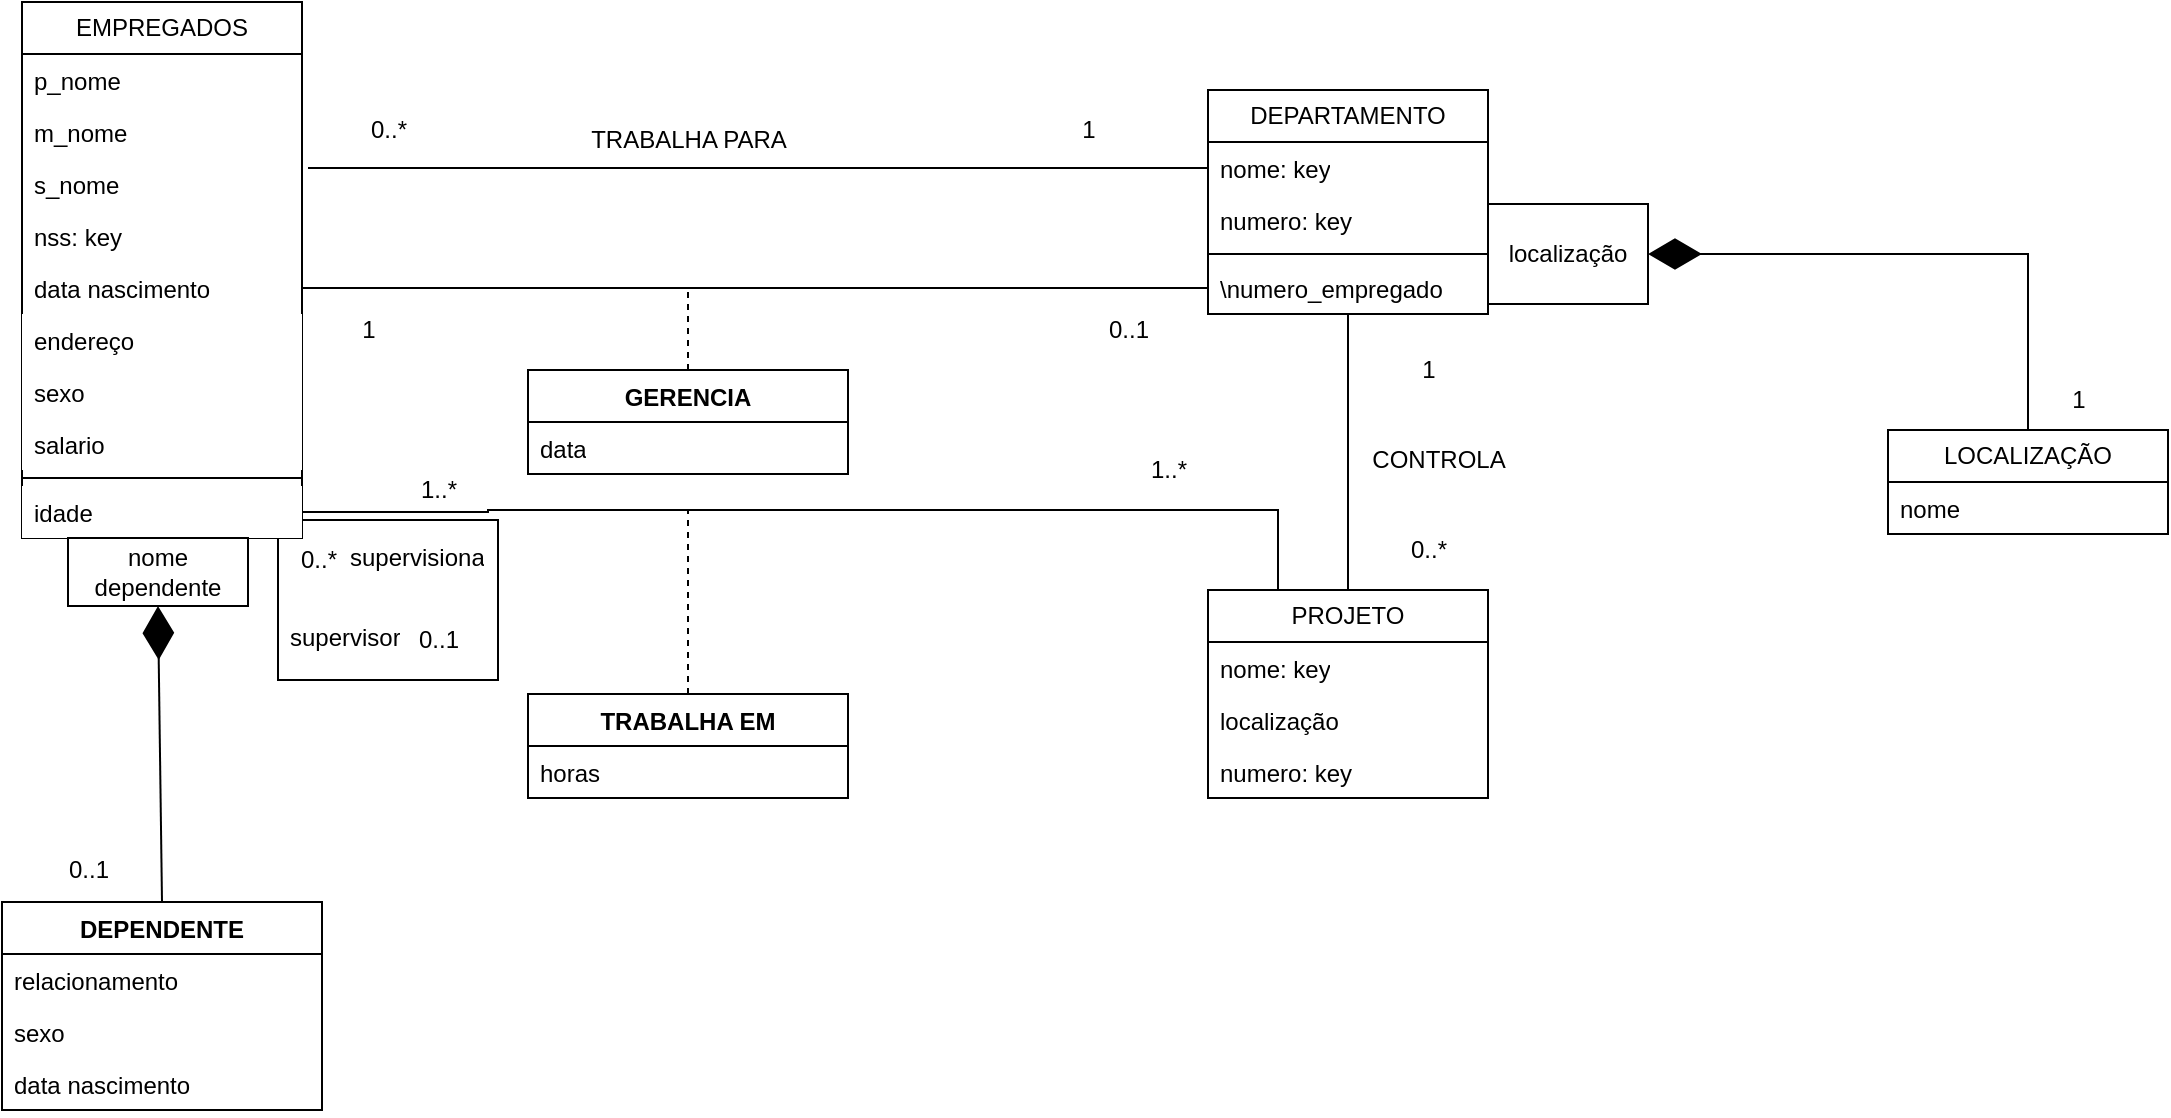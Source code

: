 <mxfile version="21.1.4" type="github">
  <diagram name="Página-1" id="-hnQx8b8tFC7QhW6Capt">
    <mxGraphModel dx="2245" dy="1703" grid="1" gridSize="10" guides="1" tooltips="1" connect="1" arrows="1" fold="1" page="1" pageScale="1" pageWidth="827" pageHeight="1169" math="0" shadow="0">
      <root>
        <mxCell id="0" />
        <mxCell id="1" parent="0" />
        <mxCell id="-8LRKvyMLUlpvwCdss0p-87" value="" style="html=1;whiteSpace=wrap;" vertex="1" parent="1">
          <mxGeometry x="-425" y="-65" width="110" height="80" as="geometry" />
        </mxCell>
        <mxCell id="-8LRKvyMLUlpvwCdss0p-2" value="DEPARTAMENTO" style="swimlane;fontStyle=0;childLayout=stackLayout;horizontal=1;startSize=26;horizontalStack=0;resizeParent=1;resizeParentMax=0;resizeLast=0;collapsible=1;marginBottom=0;whiteSpace=wrap;html=1;" vertex="1" parent="1">
          <mxGeometry x="40" y="-280" width="140" height="112" as="geometry" />
        </mxCell>
        <mxCell id="-8LRKvyMLUlpvwCdss0p-3" value="nome: key" style="text;align=left;verticalAlign=top;spacingLeft=4;spacingRight=4;overflow=hidden;rotatable=0;points=[[0,0.5],[1,0.5]];portConstraint=eastwest;whiteSpace=wrap;html=1;" vertex="1" parent="-8LRKvyMLUlpvwCdss0p-2">
          <mxGeometry y="26" width="140" height="26" as="geometry" />
        </mxCell>
        <mxCell id="-8LRKvyMLUlpvwCdss0p-4" value="numero: key" style="text;align=left;verticalAlign=top;spacingLeft=4;spacingRight=4;overflow=hidden;rotatable=0;points=[[0,0.5],[1,0.5]];portConstraint=eastwest;whiteSpace=wrap;html=1;" vertex="1" parent="-8LRKvyMLUlpvwCdss0p-2">
          <mxGeometry y="52" width="140" height="26" as="geometry" />
        </mxCell>
        <mxCell id="-8LRKvyMLUlpvwCdss0p-72" value="" style="line;strokeWidth=1;align=left;verticalAlign=middle;spacingTop=-1;spacingLeft=3;spacingRight=3;rotatable=0;labelPosition=right;points=[];portConstraint=eastwest;" vertex="1" parent="-8LRKvyMLUlpvwCdss0p-2">
          <mxGeometry y="78" width="140" height="8" as="geometry" />
        </mxCell>
        <mxCell id="-8LRKvyMLUlpvwCdss0p-10" value="\numero_empregado" style="text;align=left;verticalAlign=top;spacingLeft=4;spacingRight=4;overflow=hidden;rotatable=0;points=[[0,0.5],[1,0.5]];portConstraint=eastwest;whiteSpace=wrap;html=1;" vertex="1" parent="-8LRKvyMLUlpvwCdss0p-2">
          <mxGeometry y="86" width="140" height="26" as="geometry" />
        </mxCell>
        <mxCell id="-8LRKvyMLUlpvwCdss0p-17" value="LOCALIZAÇÃO" style="swimlane;fontStyle=0;childLayout=stackLayout;horizontal=1;startSize=26;fillColor=none;horizontalStack=0;resizeParent=1;resizeParentMax=0;resizeLast=0;collapsible=1;marginBottom=0;whiteSpace=wrap;html=1;" vertex="1" parent="1">
          <mxGeometry x="380" y="-110" width="140" height="52" as="geometry" />
        </mxCell>
        <mxCell id="-8LRKvyMLUlpvwCdss0p-18" value="nome" style="text;strokeColor=none;fillColor=none;align=left;verticalAlign=top;spacingLeft=4;spacingRight=4;overflow=hidden;rotatable=0;points=[[0,0.5],[1,0.5]];portConstraint=eastwest;whiteSpace=wrap;html=1;" vertex="1" parent="-8LRKvyMLUlpvwCdss0p-17">
          <mxGeometry y="26" width="140" height="26" as="geometry" />
        </mxCell>
        <mxCell id="-8LRKvyMLUlpvwCdss0p-30" style="rounded=0;orthogonalLoop=1;jettySize=auto;html=1;endArrow=none;endFill=0;" edge="1" parent="1" source="-8LRKvyMLUlpvwCdss0p-23" target="-8LRKvyMLUlpvwCdss0p-10">
          <mxGeometry relative="1" as="geometry">
            <mxPoint x="110" y="-142" as="targetPoint" />
          </mxGeometry>
        </mxCell>
        <mxCell id="-8LRKvyMLUlpvwCdss0p-23" value="PROJETO" style="swimlane;fontStyle=0;childLayout=stackLayout;horizontal=1;startSize=26;horizontalStack=0;resizeParent=1;resizeParentMax=0;resizeLast=0;collapsible=1;marginBottom=0;whiteSpace=wrap;html=1;" vertex="1" parent="1">
          <mxGeometry x="40" y="-30" width="140" height="104" as="geometry" />
        </mxCell>
        <mxCell id="-8LRKvyMLUlpvwCdss0p-24" value="nome: key" style="text;align=left;verticalAlign=top;spacingLeft=4;spacingRight=4;overflow=hidden;rotatable=0;points=[[0,0.5],[1,0.5]];portConstraint=eastwest;whiteSpace=wrap;html=1;" vertex="1" parent="-8LRKvyMLUlpvwCdss0p-23">
          <mxGeometry y="26" width="140" height="26" as="geometry" />
        </mxCell>
        <mxCell id="-8LRKvyMLUlpvwCdss0p-102" value="localização" style="text;strokeColor=none;fillColor=none;align=left;verticalAlign=top;spacingLeft=4;spacingRight=4;overflow=hidden;rotatable=0;points=[[0,0.5],[1,0.5]];portConstraint=eastwest;whiteSpace=wrap;html=1;" vertex="1" parent="-8LRKvyMLUlpvwCdss0p-23">
          <mxGeometry y="52" width="140" height="26" as="geometry" />
        </mxCell>
        <mxCell id="-8LRKvyMLUlpvwCdss0p-25" value="numero: key" style="text;align=left;verticalAlign=top;spacingLeft=4;spacingRight=4;overflow=hidden;rotatable=0;points=[[0,0.5],[1,0.5]];portConstraint=eastwest;whiteSpace=wrap;html=1;" vertex="1" parent="-8LRKvyMLUlpvwCdss0p-23">
          <mxGeometry y="78" width="140" height="26" as="geometry" />
        </mxCell>
        <mxCell id="-8LRKvyMLUlpvwCdss0p-31" value="CONTROLA" style="text;html=1;align=center;verticalAlign=middle;resizable=0;points=[];autosize=1;" vertex="1" parent="1">
          <mxGeometry x="110" y="-110" width="90" height="30" as="geometry" />
        </mxCell>
        <mxCell id="-8LRKvyMLUlpvwCdss0p-53" style="edgeStyle=orthogonalEdgeStyle;rounded=0;orthogonalLoop=1;jettySize=auto;html=1;endArrow=none;endFill=0;dashed=1;" edge="1" parent="1" source="-8LRKvyMLUlpvwCdss0p-32">
          <mxGeometry relative="1" as="geometry">
            <mxPoint x="-220" y="-180" as="targetPoint" />
          </mxGeometry>
        </mxCell>
        <mxCell id="-8LRKvyMLUlpvwCdss0p-32" value="GERENCIA" style="swimlane;fontStyle=1;align=center;verticalAlign=top;childLayout=stackLayout;horizontal=1;startSize=26;horizontalStack=0;resizeParent=1;resizeParentMax=0;resizeLast=0;collapsible=1;marginBottom=0;whiteSpace=wrap;html=1;" vertex="1" parent="1">
          <mxGeometry x="-300" y="-140" width="160" height="52" as="geometry" />
        </mxCell>
        <mxCell id="-8LRKvyMLUlpvwCdss0p-33" value="data" style="text;align=left;verticalAlign=top;spacingLeft=4;spacingRight=4;overflow=hidden;rotatable=0;points=[[0,0.5],[1,0.5]];portConstraint=eastwest;whiteSpace=wrap;html=1;" vertex="1" parent="-8LRKvyMLUlpvwCdss0p-32">
          <mxGeometry y="26" width="160" height="26" as="geometry" />
        </mxCell>
        <mxCell id="-8LRKvyMLUlpvwCdss0p-40" value="EMPREGADOS" style="swimlane;fontStyle=0;childLayout=stackLayout;horizontal=1;startSize=26;horizontalStack=0;resizeParent=1;resizeParentMax=0;resizeLast=0;collapsible=1;marginBottom=0;whiteSpace=wrap;html=1;" vertex="1" parent="1">
          <mxGeometry x="-553" y="-324" width="140" height="268" as="geometry" />
        </mxCell>
        <mxCell id="-8LRKvyMLUlpvwCdss0p-41" value="p_nome" style="text;align=left;verticalAlign=top;spacingLeft=4;spacingRight=4;overflow=hidden;rotatable=0;points=[[0,0.5],[1,0.5]];portConstraint=eastwest;whiteSpace=wrap;html=1;" vertex="1" parent="-8LRKvyMLUlpvwCdss0p-40">
          <mxGeometry y="26" width="140" height="26" as="geometry" />
        </mxCell>
        <mxCell id="-8LRKvyMLUlpvwCdss0p-42" value="m_nome" style="text;align=left;verticalAlign=top;spacingLeft=4;spacingRight=4;overflow=hidden;rotatable=0;points=[[0,0.5],[1,0.5]];portConstraint=eastwest;whiteSpace=wrap;html=1;" vertex="1" parent="-8LRKvyMLUlpvwCdss0p-40">
          <mxGeometry y="52" width="140" height="26" as="geometry" />
        </mxCell>
        <mxCell id="-8LRKvyMLUlpvwCdss0p-43" value="s_nome" style="text;align=left;verticalAlign=top;spacingLeft=4;spacingRight=4;overflow=hidden;rotatable=0;points=[[0,0.5],[1,0.5]];portConstraint=eastwest;whiteSpace=wrap;html=1;" vertex="1" parent="-8LRKvyMLUlpvwCdss0p-40">
          <mxGeometry y="78" width="140" height="26" as="geometry" />
        </mxCell>
        <mxCell id="-8LRKvyMLUlpvwCdss0p-46" value="nss: key" style="text;align=left;verticalAlign=top;spacingLeft=4;spacingRight=4;overflow=hidden;rotatable=0;points=[[0,0.5],[1,0.5]];portConstraint=eastwest;whiteSpace=wrap;html=1;" vertex="1" parent="-8LRKvyMLUlpvwCdss0p-40">
          <mxGeometry y="104" width="140" height="26" as="geometry" />
        </mxCell>
        <mxCell id="-8LRKvyMLUlpvwCdss0p-47" value="data nascimento" style="text;align=left;verticalAlign=top;spacingLeft=4;spacingRight=4;overflow=hidden;rotatable=0;points=[[0,0.5],[1,0.5]];portConstraint=eastwest;whiteSpace=wrap;html=1;" vertex="1" parent="-8LRKvyMLUlpvwCdss0p-40">
          <mxGeometry y="130" width="140" height="26" as="geometry" />
        </mxCell>
        <mxCell id="-8LRKvyMLUlpvwCdss0p-52" value="endereço" style="text;align=left;verticalAlign=top;spacingLeft=4;spacingRight=4;overflow=hidden;rotatable=0;points=[[0,0.5],[1,0.5]];portConstraint=eastwest;whiteSpace=wrap;html=1;fillColor=default;" vertex="1" parent="-8LRKvyMLUlpvwCdss0p-40">
          <mxGeometry y="156" width="140" height="26" as="geometry" />
        </mxCell>
        <mxCell id="-8LRKvyMLUlpvwCdss0p-48" value="sexo" style="text;align=left;verticalAlign=top;spacingLeft=4;spacingRight=4;overflow=hidden;rotatable=0;points=[[0,0.5],[1,0.5]];portConstraint=eastwest;whiteSpace=wrap;html=1;fillColor=default;" vertex="1" parent="-8LRKvyMLUlpvwCdss0p-40">
          <mxGeometry y="182" width="140" height="26" as="geometry" />
        </mxCell>
        <mxCell id="-8LRKvyMLUlpvwCdss0p-50" value="salario" style="text;align=left;verticalAlign=top;spacingLeft=4;spacingRight=4;overflow=hidden;rotatable=0;points=[[0,0.5],[1,0.5]];portConstraint=eastwest;whiteSpace=wrap;html=1;fillColor=default;" vertex="1" parent="-8LRKvyMLUlpvwCdss0p-40">
          <mxGeometry y="208" width="140" height="26" as="geometry" />
        </mxCell>
        <mxCell id="-8LRKvyMLUlpvwCdss0p-67" value="" style="line;strokeWidth=1;align=left;verticalAlign=middle;spacingTop=-1;spacingLeft=3;spacingRight=3;rotatable=0;labelPosition=right;points=[];portConstraint=eastwest;" vertex="1" parent="-8LRKvyMLUlpvwCdss0p-40">
          <mxGeometry y="234" width="140" height="8" as="geometry" />
        </mxCell>
        <mxCell id="-8LRKvyMLUlpvwCdss0p-61" value="idade" style="text;align=left;verticalAlign=top;spacingLeft=4;spacingRight=4;overflow=hidden;rotatable=0;points=[[0,0.5],[1,0.5]];portConstraint=eastwest;whiteSpace=wrap;html=1;fillColor=default;" vertex="1" parent="-8LRKvyMLUlpvwCdss0p-40">
          <mxGeometry y="242" width="140" height="26" as="geometry" />
        </mxCell>
        <mxCell id="-8LRKvyMLUlpvwCdss0p-54" style="rounded=0;orthogonalLoop=1;jettySize=auto;html=1;entryX=0;entryY=0.5;entryDx=0;entryDy=0;endArrow=none;endFill=0;" edge="1" parent="1" source="-8LRKvyMLUlpvwCdss0p-47">
          <mxGeometry relative="1" as="geometry">
            <mxPoint x="40" y="-181" as="targetPoint" />
          </mxGeometry>
        </mxCell>
        <mxCell id="-8LRKvyMLUlpvwCdss0p-55" style="rounded=0;orthogonalLoop=1;jettySize=auto;html=1;endArrow=none;endFill=0;" edge="1" parent="1" source="-8LRKvyMLUlpvwCdss0p-3">
          <mxGeometry relative="1" as="geometry">
            <mxPoint x="-410" y="-241" as="targetPoint" />
          </mxGeometry>
        </mxCell>
        <mxCell id="-8LRKvyMLUlpvwCdss0p-56" value="TRABALHA PARA" style="text;html=1;align=center;verticalAlign=middle;resizable=0;points=[];autosize=1;" vertex="1" parent="1">
          <mxGeometry x="-280" y="-270" width="120" height="30" as="geometry" />
        </mxCell>
        <mxCell id="-8LRKvyMLUlpvwCdss0p-68" value="DEPENDENTE" style="swimlane;fontStyle=1;align=center;verticalAlign=top;childLayout=stackLayout;horizontal=1;startSize=26;horizontalStack=0;resizeParent=1;resizeParentMax=0;resizeLast=0;collapsible=1;marginBottom=0;whiteSpace=wrap;html=1;" vertex="1" parent="1">
          <mxGeometry x="-563" y="126" width="160" height="104" as="geometry">
            <mxRectangle x="-563" y="126" width="120" height="30" as="alternateBounds" />
          </mxGeometry>
        </mxCell>
        <mxCell id="-8LRKvyMLUlpvwCdss0p-82" value="relacionamento" style="text;align=left;verticalAlign=top;spacingLeft=4;spacingRight=4;overflow=hidden;rotatable=0;points=[[0,0.5],[1,0.5]];portConstraint=eastwest;whiteSpace=wrap;html=1;" vertex="1" parent="-8LRKvyMLUlpvwCdss0p-68">
          <mxGeometry y="26" width="160" height="26" as="geometry" />
        </mxCell>
        <mxCell id="-8LRKvyMLUlpvwCdss0p-71" value="sexo" style="text;align=left;verticalAlign=top;spacingLeft=4;spacingRight=4;overflow=hidden;rotatable=0;points=[[0,0.5],[1,0.5]];portConstraint=eastwest;whiteSpace=wrap;html=1;" vertex="1" parent="-8LRKvyMLUlpvwCdss0p-68">
          <mxGeometry y="52" width="160" height="26" as="geometry" />
        </mxCell>
        <mxCell id="-8LRKvyMLUlpvwCdss0p-84" value="data nascimento" style="text;align=left;verticalAlign=top;spacingLeft=4;spacingRight=4;overflow=hidden;rotatable=0;points=[[0,0.5],[1,0.5]];portConstraint=eastwest;whiteSpace=wrap;html=1;" vertex="1" parent="-8LRKvyMLUlpvwCdss0p-68">
          <mxGeometry y="78" width="160" height="26" as="geometry" />
        </mxCell>
        <mxCell id="-8LRKvyMLUlpvwCdss0p-74" style="rounded=0;orthogonalLoop=1;jettySize=auto;html=1;entryX=0.25;entryY=0;entryDx=0;entryDy=0;edgeStyle=orthogonalEdgeStyle;exitX=1;exitY=0.5;exitDx=0;exitDy=0;endArrow=none;endFill=0;" edge="1" parent="1" source="-8LRKvyMLUlpvwCdss0p-61" target="-8LRKvyMLUlpvwCdss0p-23">
          <mxGeometry relative="1" as="geometry">
            <Array as="points">
              <mxPoint x="-320" y="-69" />
              <mxPoint x="-320" y="-70" />
              <mxPoint x="75" y="-70" />
            </Array>
          </mxGeometry>
        </mxCell>
        <mxCell id="-8LRKvyMLUlpvwCdss0p-77" style="edgeStyle=orthogonalEdgeStyle;rounded=0;orthogonalLoop=1;jettySize=auto;html=1;dashed=1;endArrow=none;endFill=0;" edge="1" parent="1" source="-8LRKvyMLUlpvwCdss0p-75">
          <mxGeometry relative="1" as="geometry">
            <mxPoint x="-220" y="-70" as="targetPoint" />
          </mxGeometry>
        </mxCell>
        <mxCell id="-8LRKvyMLUlpvwCdss0p-75" value="TRABALHA EM" style="swimlane;fontStyle=1;align=center;verticalAlign=top;childLayout=stackLayout;horizontal=1;startSize=26;horizontalStack=0;resizeParent=1;resizeParentMax=0;resizeLast=0;collapsible=1;marginBottom=0;whiteSpace=wrap;html=1;" vertex="1" parent="1">
          <mxGeometry x="-300" y="22" width="160" height="52" as="geometry" />
        </mxCell>
        <mxCell id="-8LRKvyMLUlpvwCdss0p-76" value="horas" style="text;align=left;verticalAlign=top;spacingLeft=4;spacingRight=4;overflow=hidden;rotatable=0;points=[[0,0.5],[1,0.5]];portConstraint=eastwest;whiteSpace=wrap;html=1;" vertex="1" parent="-8LRKvyMLUlpvwCdss0p-75">
          <mxGeometry y="26" width="160" height="26" as="geometry" />
        </mxCell>
        <mxCell id="-8LRKvyMLUlpvwCdss0p-78" value="nome dependente" style="html=1;whiteSpace=wrap;" vertex="1" parent="1">
          <mxGeometry x="-530" y="-56" width="90" height="34" as="geometry" />
        </mxCell>
        <mxCell id="-8LRKvyMLUlpvwCdss0p-88" value="supervisor" style="text;align=left;verticalAlign=top;spacingLeft=4;spacingRight=4;overflow=hidden;rotatable=0;points=[[0,0.5],[1,0.5]];portConstraint=eastwest;whiteSpace=wrap;html=1;" vertex="1" parent="1">
          <mxGeometry x="-425" y="-20" width="110" height="20" as="geometry" />
        </mxCell>
        <mxCell id="-8LRKvyMLUlpvwCdss0p-90" value="supervisiona" style="text;align=left;verticalAlign=top;spacingLeft=4;spacingRight=4;overflow=hidden;rotatable=0;points=[[0,0.5],[1,0.5]];portConstraint=eastwest;whiteSpace=wrap;html=1;" vertex="1" parent="1">
          <mxGeometry x="-395" y="-60" width="110" height="20" as="geometry" />
        </mxCell>
        <mxCell id="-8LRKvyMLUlpvwCdss0p-92" value="1" style="text;html=1;align=center;verticalAlign=middle;resizable=0;points=[];autosize=1;strokeColor=none;fillColor=none;" vertex="1" parent="1">
          <mxGeometry x="-35" y="-275" width="30" height="30" as="geometry" />
        </mxCell>
        <mxCell id="-8LRKvyMLUlpvwCdss0p-93" value="0..*" style="text;html=1;align=center;verticalAlign=middle;resizable=0;points=[];autosize=1;strokeColor=none;fillColor=none;" vertex="1" parent="1">
          <mxGeometry x="-390" y="-275" width="40" height="30" as="geometry" />
        </mxCell>
        <mxCell id="-8LRKvyMLUlpvwCdss0p-96" value="localização" style="html=1;whiteSpace=wrap;" vertex="1" parent="1">
          <mxGeometry x="180" y="-223" width="80" height="50" as="geometry" />
        </mxCell>
        <mxCell id="-8LRKvyMLUlpvwCdss0p-97" value="" style="endArrow=diamondThin;endFill=1;endSize=24;html=1;rounded=0;exitX=0.5;exitY=0;exitDx=0;exitDy=0;entryX=1;entryY=0.5;entryDx=0;entryDy=0;edgeStyle=orthogonalEdgeStyle;" edge="1" parent="1" source="-8LRKvyMLUlpvwCdss0p-17" target="-8LRKvyMLUlpvwCdss0p-96">
          <mxGeometry width="160" relative="1" as="geometry">
            <mxPoint x="220" y="-150" as="sourcePoint" />
            <mxPoint x="380" y="-150" as="targetPoint" />
          </mxGeometry>
        </mxCell>
        <mxCell id="-8LRKvyMLUlpvwCdss0p-98" value="1" style="text;html=1;align=center;verticalAlign=middle;resizable=0;points=[];autosize=1;strokeColor=none;fillColor=none;" vertex="1" parent="1">
          <mxGeometry x="460" y="-140" width="30" height="30" as="geometry" />
        </mxCell>
        <mxCell id="-8LRKvyMLUlpvwCdss0p-103" value="0..1" style="text;html=1;align=center;verticalAlign=middle;resizable=0;points=[];autosize=1;strokeColor=none;fillColor=none;" vertex="1" parent="1">
          <mxGeometry x="-20" y="-175" width="40" height="30" as="geometry" />
        </mxCell>
        <mxCell id="-8LRKvyMLUlpvwCdss0p-104" value="1" style="text;html=1;align=center;verticalAlign=middle;resizable=0;points=[];autosize=1;strokeColor=none;fillColor=none;" vertex="1" parent="1">
          <mxGeometry x="-395" y="-175" width="30" height="30" as="geometry" />
        </mxCell>
        <mxCell id="-8LRKvyMLUlpvwCdss0p-105" value="" style="endArrow=diamondThin;endFill=1;endSize=24;html=1;rounded=0;exitX=0.5;exitY=0;exitDx=0;exitDy=0;entryX=0.5;entryY=1;entryDx=0;entryDy=0;" edge="1" parent="1" source="-8LRKvyMLUlpvwCdss0p-68" target="-8LRKvyMLUlpvwCdss0p-78">
          <mxGeometry width="160" relative="1" as="geometry">
            <mxPoint x="-310" y="70" as="sourcePoint" />
            <mxPoint x="-150" y="70" as="targetPoint" />
            <Array as="points" />
          </mxGeometry>
        </mxCell>
        <mxCell id="-8LRKvyMLUlpvwCdss0p-107" value="0..1" style="text;html=1;align=center;verticalAlign=middle;resizable=0;points=[];autosize=1;strokeColor=none;fillColor=none;" vertex="1" parent="1">
          <mxGeometry x="-540" y="95" width="40" height="30" as="geometry" />
        </mxCell>
        <mxCell id="-8LRKvyMLUlpvwCdss0p-109" value="1..*" style="text;html=1;align=center;verticalAlign=middle;resizable=0;points=[];autosize=1;strokeColor=none;fillColor=none;" vertex="1" parent="1">
          <mxGeometry x="-365" y="-95" width="40" height="30" as="geometry" />
        </mxCell>
        <mxCell id="-8LRKvyMLUlpvwCdss0p-110" value="1..*" style="text;html=1;align=center;verticalAlign=middle;resizable=0;points=[];autosize=1;strokeColor=none;fillColor=none;" vertex="1" parent="1">
          <mxGeometry y="-105" width="40" height="30" as="geometry" />
        </mxCell>
        <mxCell id="-8LRKvyMLUlpvwCdss0p-111" value="1" style="text;html=1;align=center;verticalAlign=middle;resizable=0;points=[];autosize=1;strokeColor=none;fillColor=none;" vertex="1" parent="1">
          <mxGeometry x="135" y="-155" width="30" height="30" as="geometry" />
        </mxCell>
        <mxCell id="-8LRKvyMLUlpvwCdss0p-112" value="0..*" style="text;html=1;align=center;verticalAlign=middle;resizable=0;points=[];autosize=1;strokeColor=none;fillColor=none;" vertex="1" parent="1">
          <mxGeometry x="130" y="-65" width="40" height="30" as="geometry" />
        </mxCell>
        <mxCell id="-8LRKvyMLUlpvwCdss0p-114" value="0..1" style="text;html=1;align=center;verticalAlign=middle;resizable=0;points=[];autosize=1;strokeColor=none;fillColor=none;" vertex="1" parent="1">
          <mxGeometry x="-365" y="-20" width="40" height="30" as="geometry" />
        </mxCell>
        <mxCell id="-8LRKvyMLUlpvwCdss0p-115" value="0..*" style="text;html=1;align=center;verticalAlign=middle;resizable=0;points=[];autosize=1;strokeColor=none;fillColor=none;" vertex="1" parent="1">
          <mxGeometry x="-425" y="-60" width="40" height="30" as="geometry" />
        </mxCell>
      </root>
    </mxGraphModel>
  </diagram>
</mxfile>
